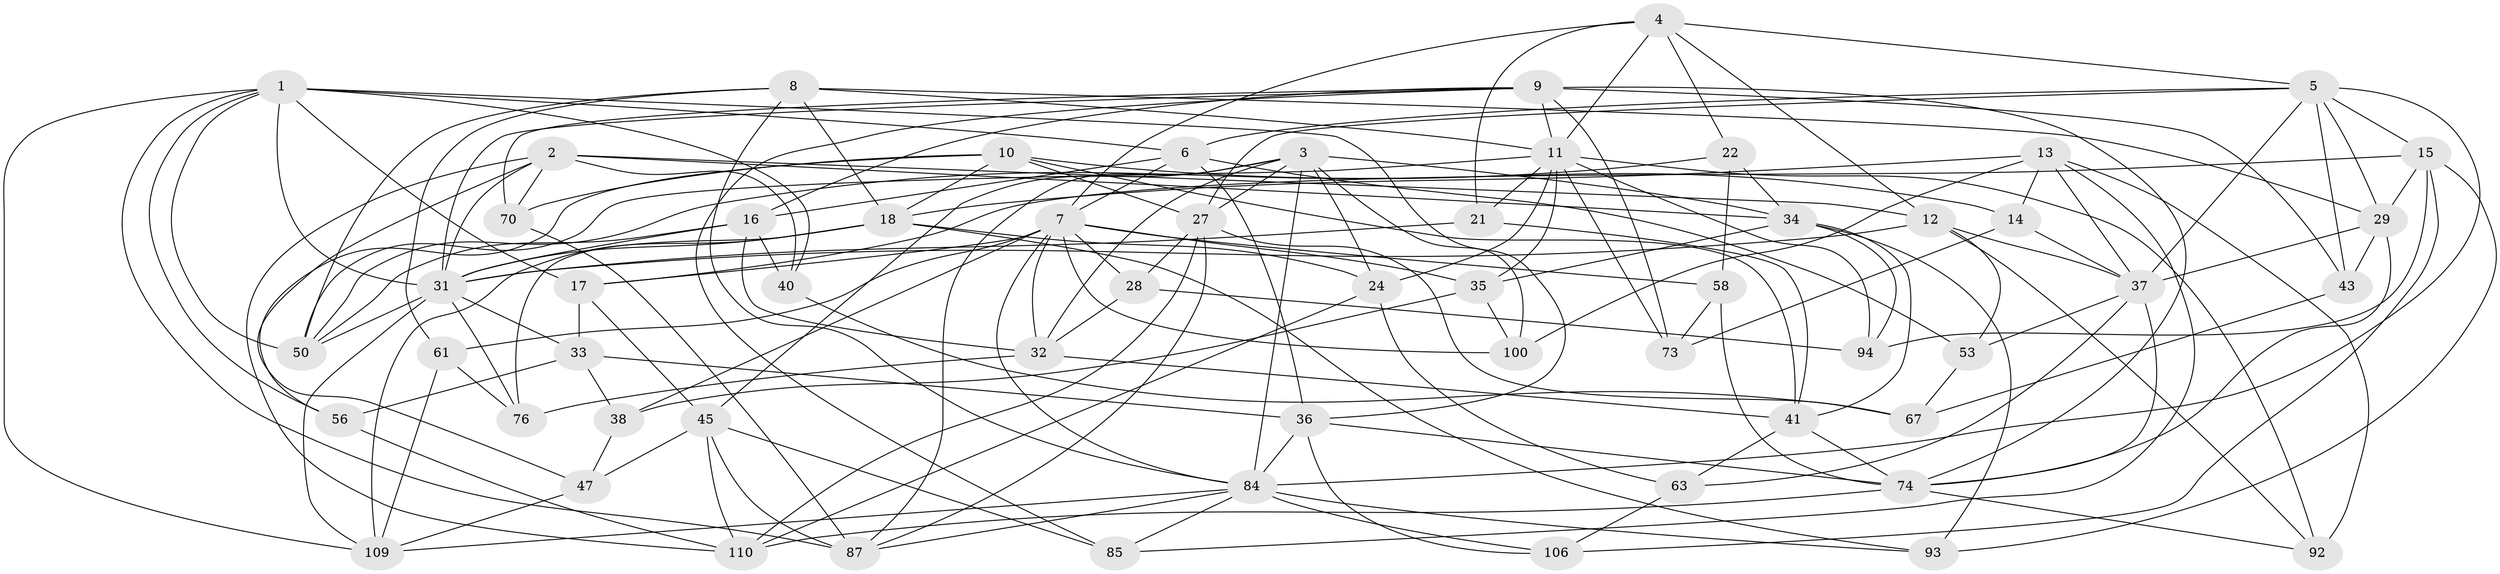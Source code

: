 // original degree distribution, {4: 1.0}
// Generated by graph-tools (version 1.1) at 2025/20/03/04/25 18:20:48]
// undirected, 58 vertices, 167 edges
graph export_dot {
graph [start="1"]
  node [color=gray90,style=filled];
  1 [super="+102+20"];
  2 [super="+46+30"];
  3 [super="+23+88+104"];
  4 [super="+42"];
  5 [super="+79+78"];
  6 [super="+98"];
  7 [super="+59+66"];
  8 [super="+51"];
  9 [super="+48+75"];
  10 [super="+19"];
  11 [super="+83+54+112"];
  12 [super="+39"];
  13 [super="+44"];
  14;
  15 [super="+52"];
  16 [super="+95"];
  17 [super="+81"];
  18 [super="+69+25"];
  21;
  22;
  24 [super="+65"];
  27 [super="+68+60"];
  28;
  29 [super="+97"];
  31 [super="+62+72"];
  32 [super="+55"];
  33 [super="+82"];
  34 [super="+115+71"];
  35 [super="+89"];
  36 [super="+77"];
  37 [super="+57"];
  38;
  40;
  41 [super="+80"];
  43;
  45 [super="+49"];
  47;
  50 [super="+107"];
  53;
  56;
  58;
  61;
  63;
  67;
  70;
  73;
  74 [super="+91"];
  76;
  84 [super="+86+117"];
  85;
  87 [super="+105"];
  92;
  93;
  94;
  100;
  106;
  109 [super="+111"];
  110 [super="+113"];
  1 -- 109;
  1 -- 40;
  1 -- 31 [weight=2];
  1 -- 17;
  1 -- 50;
  1 -- 36;
  1 -- 6;
  1 -- 56;
  1 -- 87;
  2 -- 70;
  2 -- 40;
  2 -- 34;
  2 -- 47;
  2 -- 12;
  2 -- 110;
  2 -- 31 [weight=2];
  3 -- 87;
  3 -- 32;
  3 -- 100;
  3 -- 34;
  3 -- 84;
  3 -- 45;
  3 -- 27 [weight=2];
  3 -- 24 [weight=2];
  4 -- 12;
  4 -- 11;
  4 -- 21;
  4 -- 22;
  4 -- 5;
  4 -- 7;
  5 -- 43;
  5 -- 27;
  5 -- 37;
  5 -- 6;
  5 -- 15;
  5 -- 29;
  5 -- 84;
  6 -- 16;
  6 -- 36;
  6 -- 53;
  6 -- 7;
  7 -- 84;
  7 -- 32;
  7 -- 100;
  7 -- 61;
  7 -- 17 [weight=2];
  7 -- 35;
  7 -- 38;
  7 -- 58;
  7 -- 28;
  8 -- 61;
  8 -- 18;
  8 -- 84;
  8 -- 50;
  8 -- 29;
  8 -- 11;
  9 -- 73;
  9 -- 43;
  9 -- 74;
  9 -- 85;
  9 -- 31;
  9 -- 16;
  9 -- 11;
  9 -- 70;
  10 -- 56;
  10 -- 14;
  10 -- 27;
  10 -- 18;
  10 -- 70;
  10 -- 41;
  11 -- 94;
  11 -- 24;
  11 -- 35;
  11 -- 73;
  11 -- 50;
  11 -- 92;
  11 -- 21;
  12 -- 53;
  12 -- 92;
  12 -- 37;
  12 -- 31;
  13 -- 37;
  13 -- 14;
  13 -- 92;
  13 -- 85;
  13 -- 100;
  13 -- 18;
  14 -- 73;
  14 -- 37;
  15 -- 106;
  15 -- 93;
  15 -- 94;
  15 -- 17;
  15 -- 29;
  16 -- 40;
  16 -- 32;
  16 -- 50;
  16 -- 31;
  17 -- 33;
  17 -- 45;
  18 -- 93;
  18 -- 76;
  18 -- 109;
  18 -- 31;
  18 -- 24;
  21 -- 41;
  21 -- 31;
  22 -- 50;
  22 -- 58;
  22 -- 34;
  24 -- 63;
  24 -- 110;
  27 -- 110;
  27 -- 28;
  27 -- 67;
  27 -- 87;
  28 -- 32;
  28 -- 94;
  29 -- 43;
  29 -- 37;
  29 -- 74;
  31 -- 109;
  31 -- 33 [weight=2];
  31 -- 76;
  31 -- 50;
  32 -- 76;
  32 -- 41;
  33 -- 38;
  33 -- 56;
  33 -- 36;
  34 -- 94;
  34 -- 35 [weight=2];
  34 -- 41;
  34 -- 93;
  35 -- 100;
  35 -- 38;
  36 -- 84;
  36 -- 106;
  36 -- 74;
  37 -- 53;
  37 -- 63;
  37 -- 74;
  38 -- 47;
  40 -- 67;
  41 -- 74;
  41 -- 63;
  43 -- 67;
  45 -- 85;
  45 -- 47;
  45 -- 110;
  45 -- 87;
  47 -- 109;
  53 -- 67;
  56 -- 110;
  58 -- 73;
  58 -- 74;
  61 -- 76;
  61 -- 109;
  63 -- 106;
  70 -- 87;
  74 -- 92;
  74 -- 110;
  84 -- 93;
  84 -- 106;
  84 -- 109;
  84 -- 85;
  84 -- 87;
}
